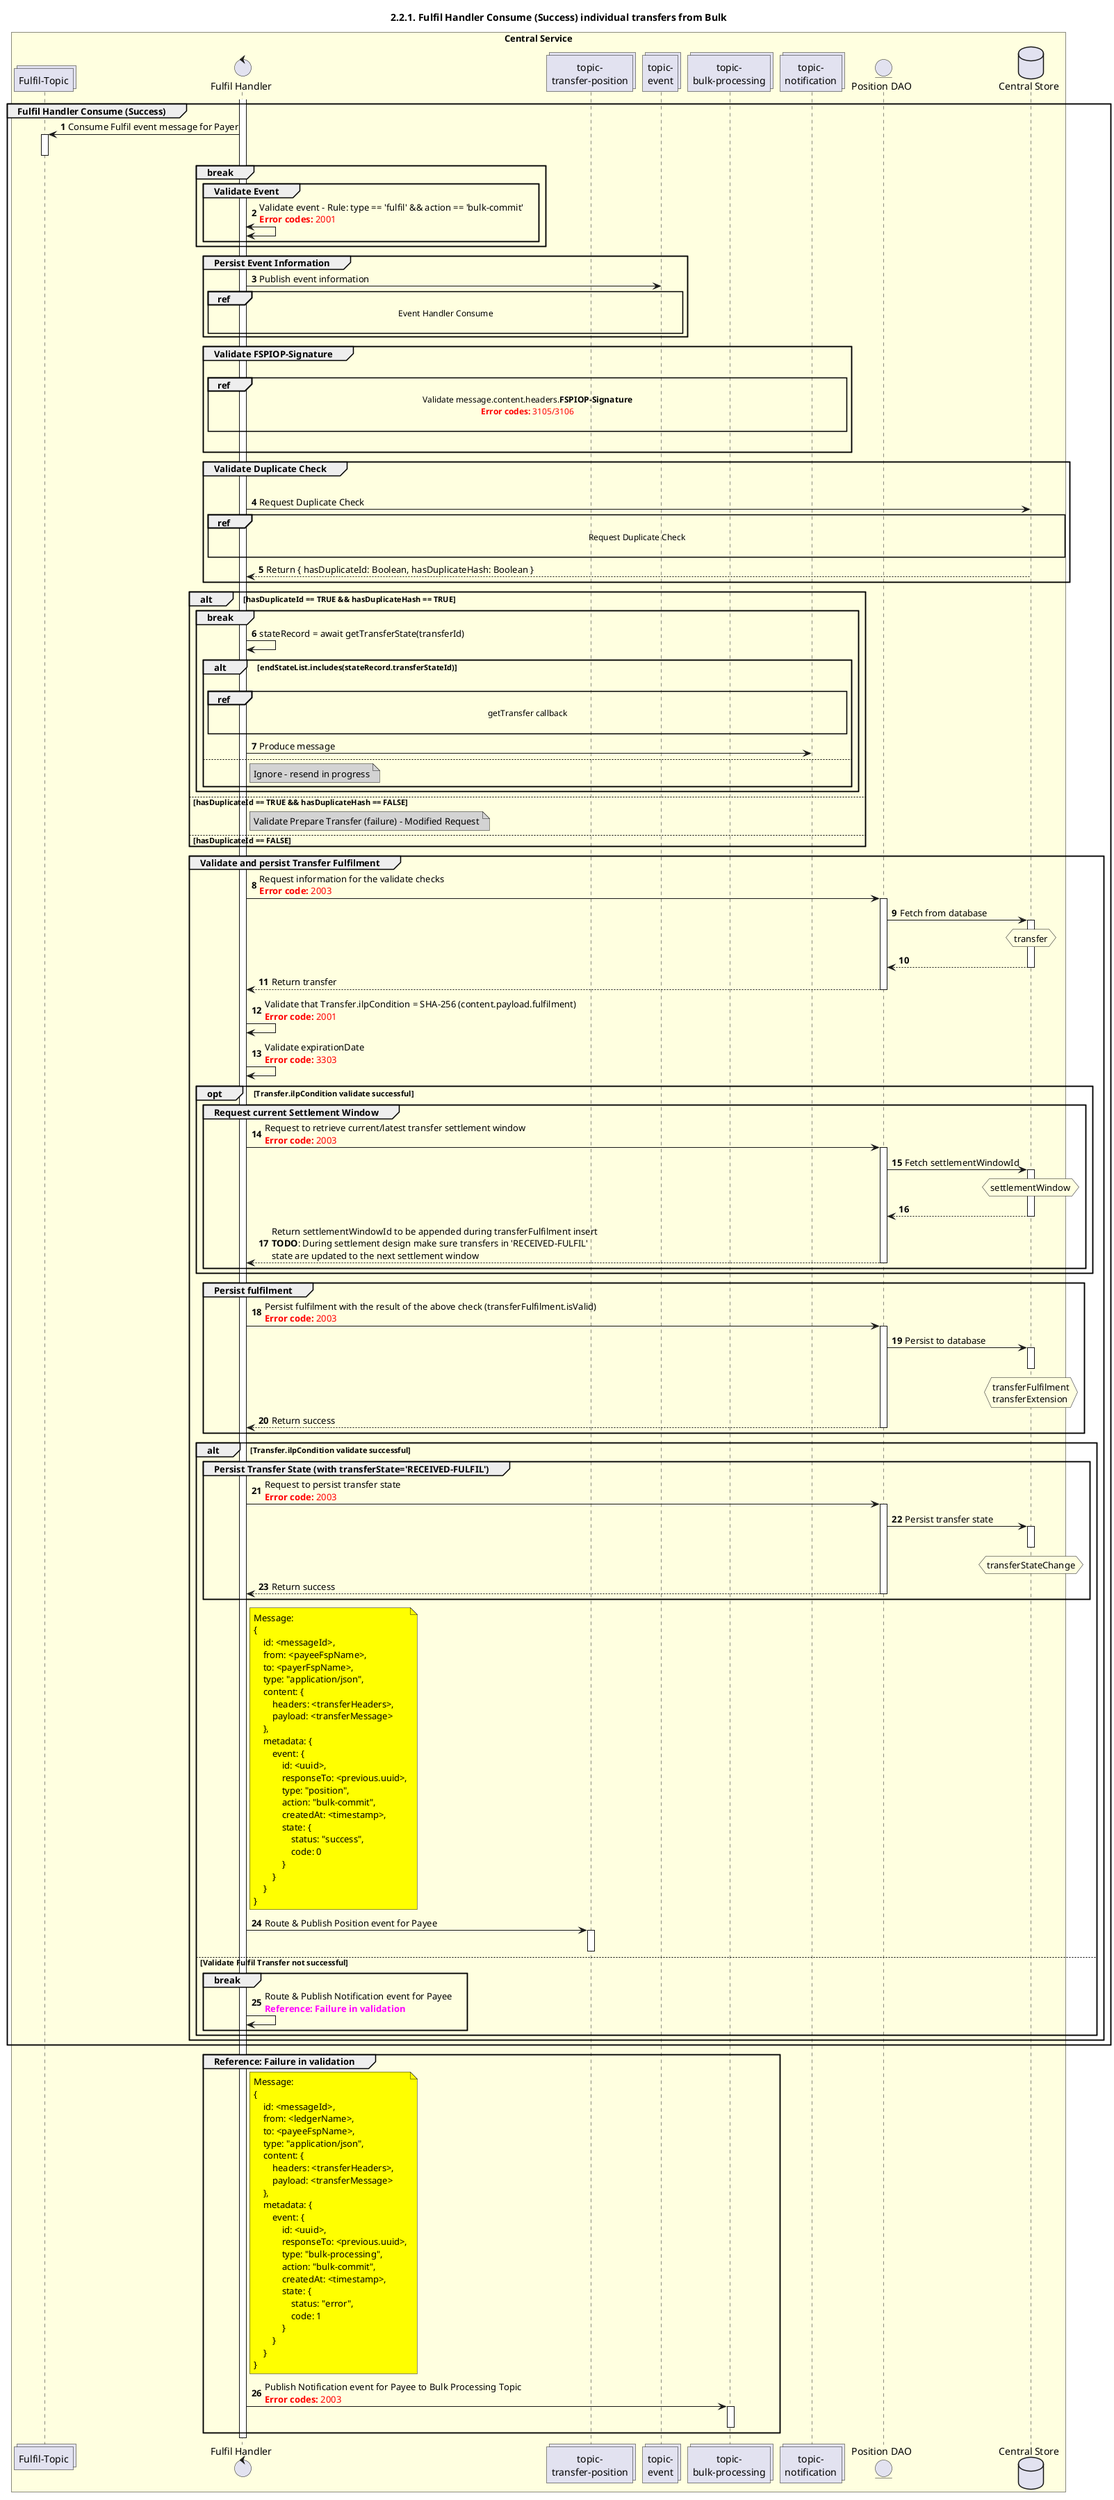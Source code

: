 /'*****
 License
 --------------
 Copyright © 2017 Bill & Melinda Gates Foundation
 The Mojaloop files are made available by the Bill & Melinda Gates Foundation under the Apache License, Version 2.0 (the "License") and you may not use these files except in compliance with the License. You may obtain a copy of the License at
 http://www.apache.org/licenses/LICENSE-2.0
 Unless required by applicable law or agreed to in writing, the Mojaloop files are distributed on an "AS IS" BASIS, WITHOUT WARRANTIES OR CONDITIONS OF ANY KIND, either express or implied. See the License for the specific language governing permissions and limitations under the License.
 Contributors
 --------------
 This is the official list of the Mojaloop project contributors for this file.
 Names of the original copyright holders (individuals or organizations)
 should be listed with a '*' in the first column. People who have
 contributed from an organization can be listed under the organization
 that actually holds the copyright for their contributions (see the
 Gates Foundation organization for an example). Those individuals should have
 their names indented and be marked with a '-'. Email address can be added
 optionally within square brackets <email>.
 * Gates Foundation
 - Name Surname <name.surname@gatesfoundation.com>

 * Georgi Georgiev <georgi.georgiev@modusbox.com>
 * Rajiv Mothilal <rajiv.mothilal@modusbox.com>
 * Sam Kummary <sam@modusbox.com>
 --------------
 ******'/

@startuml
' declate title
title 2.2.1. Fulfil Handler Consume (Success) individual transfers from Bulk

autonumber

' Actor Keys:
'   boundary - APIs/Interfaces, etc
'   collections - Kafka Topics
'   control - Kafka Consumers
'   entity - Database Access Objects
'   database - Database Persistance Store
' declare actors
collections "Fulfil-Topic" as TOPIC_FULFIL
control "Fulfil Handler" as FULF_HANDLER
collections "topic-\nevent" as TOPIC_EVENT
collections "topic-\ntransfer-position" as TOPIC_TRANSFER_POSITION
collections "topic-\nnotification" as TOPIC_NOTIFICATIONS
collections "topic-\nbulk-processing" as TOPIC_BULK_PROCESSING
entity "Position DAO" as POS_DAO
database "Central Store" as DB
box "Central Service" #LightYellow
    participant TOPIC_FULFIL
    participant FULF_HANDLER
    participant TOPIC_TRANSFER_POSITION
    participant TOPIC_EVENT
    participant TOPIC_BULK_PROCESSING
    participant TOPIC_NOTIFICATIONS
    participant POS_DAO
    participant DB
end box
' start flow
activate FULF_HANDLER
group Fulfil Handler Consume (Success)
    TOPIC_FULFIL <- FULF_HANDLER: Consume Fulfil event message for Payer
    activate TOPIC_FULFIL
    deactivate TOPIC_FULFIL
    break
        group Validate Event
            FULF_HANDLER <-> FULF_HANDLER: Validate event - Rule: type == 'fulfil' && action == 'bulk-commit'\n<color #FF0000><b>Error codes:</b> 2001</color>
        end
    end
    group Persist Event Information
        FULF_HANDLER -> TOPIC_EVENT: Publish event information
        ref over FULF_HANDLER, TOPIC_EVENT: Event Handler Consume\n
    end
    group Validate FSPIOP-Signature
        |||
        ref over FULF_HANDLER, TOPIC_NOTIFICATIONS: Validate message.content.headers.**FSPIOP-Signature**\n<color #FF0000><b>Error codes:</b> 3105/3106</color>\n
        |||
    end

    group Validate Duplicate Check
        |||
        FULF_HANDLER -> DB: Request Duplicate Check
        ref over FULF_HANDLER, DB:  Request Duplicate Check\n
        DB --> FULF_HANDLER: Return { hasDuplicateId: Boolean, hasDuplicateHash: Boolean }
    end

    alt hasDuplicateId == TRUE && hasDuplicateHash == TRUE
        break
            FULF_HANDLER -> FULF_HANDLER: stateRecord = await getTransferState(transferId)
            alt endStateList.includes(stateRecord.transferStateId)
                |||
                ref over FULF_HANDLER, TOPIC_NOTIFICATIONS: getTransfer callback\n
                FULF_HANDLER -> TOPIC_NOTIFICATIONS: Produce message
            else
                note right of FULF_HANDLER #lightgrey
                    Ignore - resend in progress
                end note
            end
        end
    else hasDuplicateId == TRUE && hasDuplicateHash == FALSE
        note right of FULF_HANDLER #lightgrey
            Validate Prepare Transfer (failure) - Modified Request
        end note
    else hasDuplicateId == FALSE

    end

    group Validate and persist Transfer Fulfilment
        FULF_HANDLER -> POS_DAO: Request information for the validate checks\n<color #FF0000><b>Error code:</b> 2003</color>
        activate POS_DAO
        POS_DAO -> DB: Fetch from database
        activate DB
        hnote over DB #lightyellow
            transfer
        end note
        DB --> POS_DAO
        deactivate DB
        FULF_HANDLER <-- POS_DAO: Return transfer
        deactivate POS_DAO
        FULF_HANDLER ->FULF_HANDLER: Validate that Transfer.ilpCondition = SHA-256 (content.payload.fulfilment)\n<color #FF0000><b>Error code:</b> 2001</color>
        FULF_HANDLER -> FULF_HANDLER: Validate expirationDate\n<color #FF0000><b>Error code:</b> 3303</color>

        opt Transfer.ilpCondition validate successful
            group Request current Settlement Window
                FULF_HANDLER -> POS_DAO: Request to retrieve current/latest transfer settlement window\n<color #FF0000><b>Error code:</b> 2003</color>
                activate POS_DAO
                POS_DAO -> DB: Fetch settlementWindowId
                activate DB
                hnote over DB #lightyellow
                    settlementWindow
                end note
                DB --> POS_DAO
                deactivate DB
                FULF_HANDLER <-- POS_DAO: Return settlementWindowId to be appended during transferFulfilment insert\n**TODO**: During settlement design make sure transfers in 'RECEIVED-FULFIL'\nstate are updated to the next settlement window
                deactivate POS_DAO
            end
        end

        group Persist fulfilment
            FULF_HANDLER -> POS_DAO: Persist fulfilment with the result of the above check (transferFulfilment.isValid)\n<color #FF0000><b>Error code:</b> 2003</color>
            activate POS_DAO
            POS_DAO -> DB: Persist to database
            activate DB
            deactivate DB
            hnote over DB #lightyellow
                transferFulfilment
                transferExtension
            end note
            FULF_HANDLER <-- POS_DAO: Return success
            deactivate POS_DAO
        end

        alt Transfer.ilpCondition validate successful
            group Persist Transfer State (with transferState='RECEIVED-FULFIL')
                FULF_HANDLER -> POS_DAO: Request to persist transfer state\n<color #FF0000><b>Error code:</b> 2003</color>
                activate POS_DAO
                POS_DAO -> DB: Persist transfer state
                activate DB
                hnote over DB #lightyellow
                    transferStateChange
                end note
                deactivate DB
                POS_DAO --> FULF_HANDLER: Return success
                deactivate POS_DAO
            end

            note right of FULF_HANDLER #yellow
                Message:
                {
                    id: <messageId>,
                    from: <payeeFspName>,
                    to: <payerFspName>,
                    type: "application/json",
                    content: {
                        headers: <transferHeaders>,
                        payload: <transferMessage>
                    },
                    metadata: {
                        event: {
                            id: <uuid>,
                            responseTo: <previous.uuid>,
                            type: "position",
                            action: "bulk-commit",
                            createdAt: <timestamp>,
                            state: {
                                status: "success",
                                code: 0
                            }
                        }
                    }
                }
            end note
            FULF_HANDLER -> TOPIC_TRANSFER_POSITION: Route & Publish Position event for Payee
            activate TOPIC_TRANSFER_POSITION
            deactivate TOPIC_TRANSFER_POSITION
        else Validate Fulfil Transfer not successful
            break
                FULF_HANDLER -> FULF_HANDLER: Route & Publish Notification event for Payee\n<color Magenta><b>Reference: Failure in validation</b></color>
            end
        end
    end
end

group Reference: Failure in validation
    note right of FULF_HANDLER #yellow
    Message:
    {
        id: <messageId>,
        from: <ledgerName>,
        to: <payeeFspName>,
        type: "application/json",
        content: {
            headers: <transferHeaders>,
            payload: <transferMessage>
        },
        metadata: {
            event: {
                id: <uuid>,
                responseTo: <previous.uuid>,
                type: "bulk-processing",
                action: "bulk-commit",
                createdAt: <timestamp>,
                state: {
                    status: "error",
                    code: 1
                }
            }
        }
    }
    end note
    FULF_HANDLER -> TOPIC_BULK_PROCESSING: Publish Notification event for Payee to Bulk Processing Topic\n<color #FF0000><b>Error codes:</b> 2003</color>
    activate TOPIC_BULK_PROCESSING
    deactivate TOPIC_BULK_PROCESSING
end

deactivate FULF_HANDLER
@enduml

